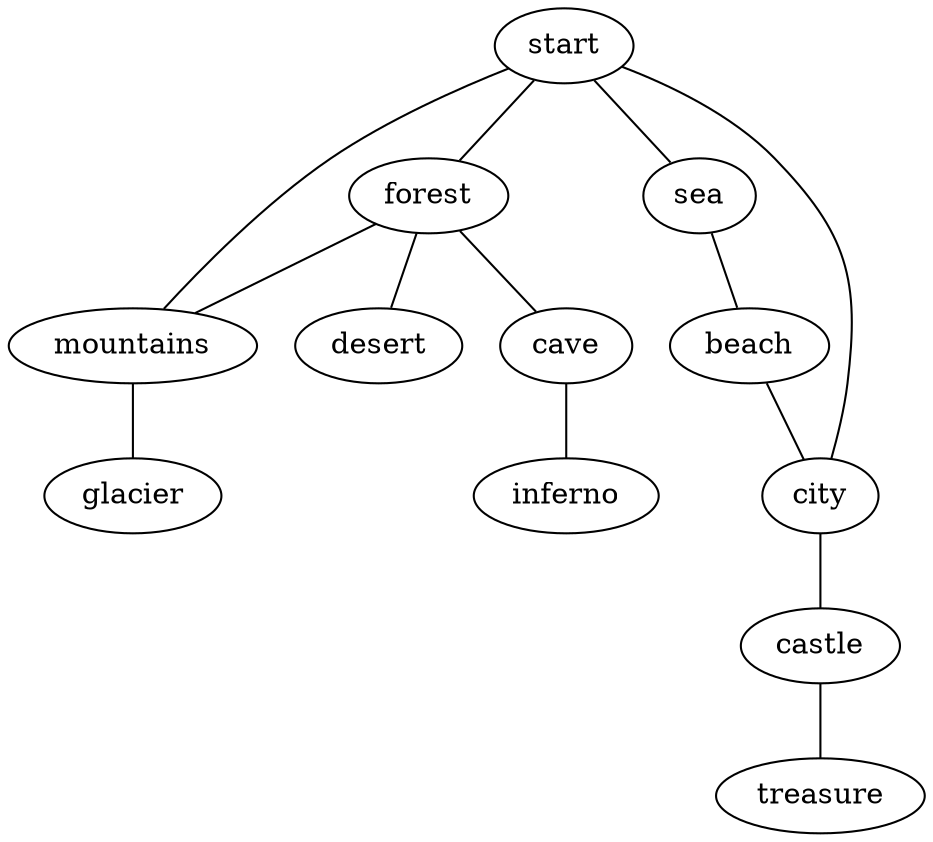 graph {
    start -- forest;
    start -- mountains;
    start -- sea;
    start -- city;
    forest -- mountains;
    forest -- desert;
    forest -- cave;
    mountains -- glacier;
    cave -- inferno;
    sea -- beach;
    beach -- city;
    city -- castle;
    castle -- treasure;
}